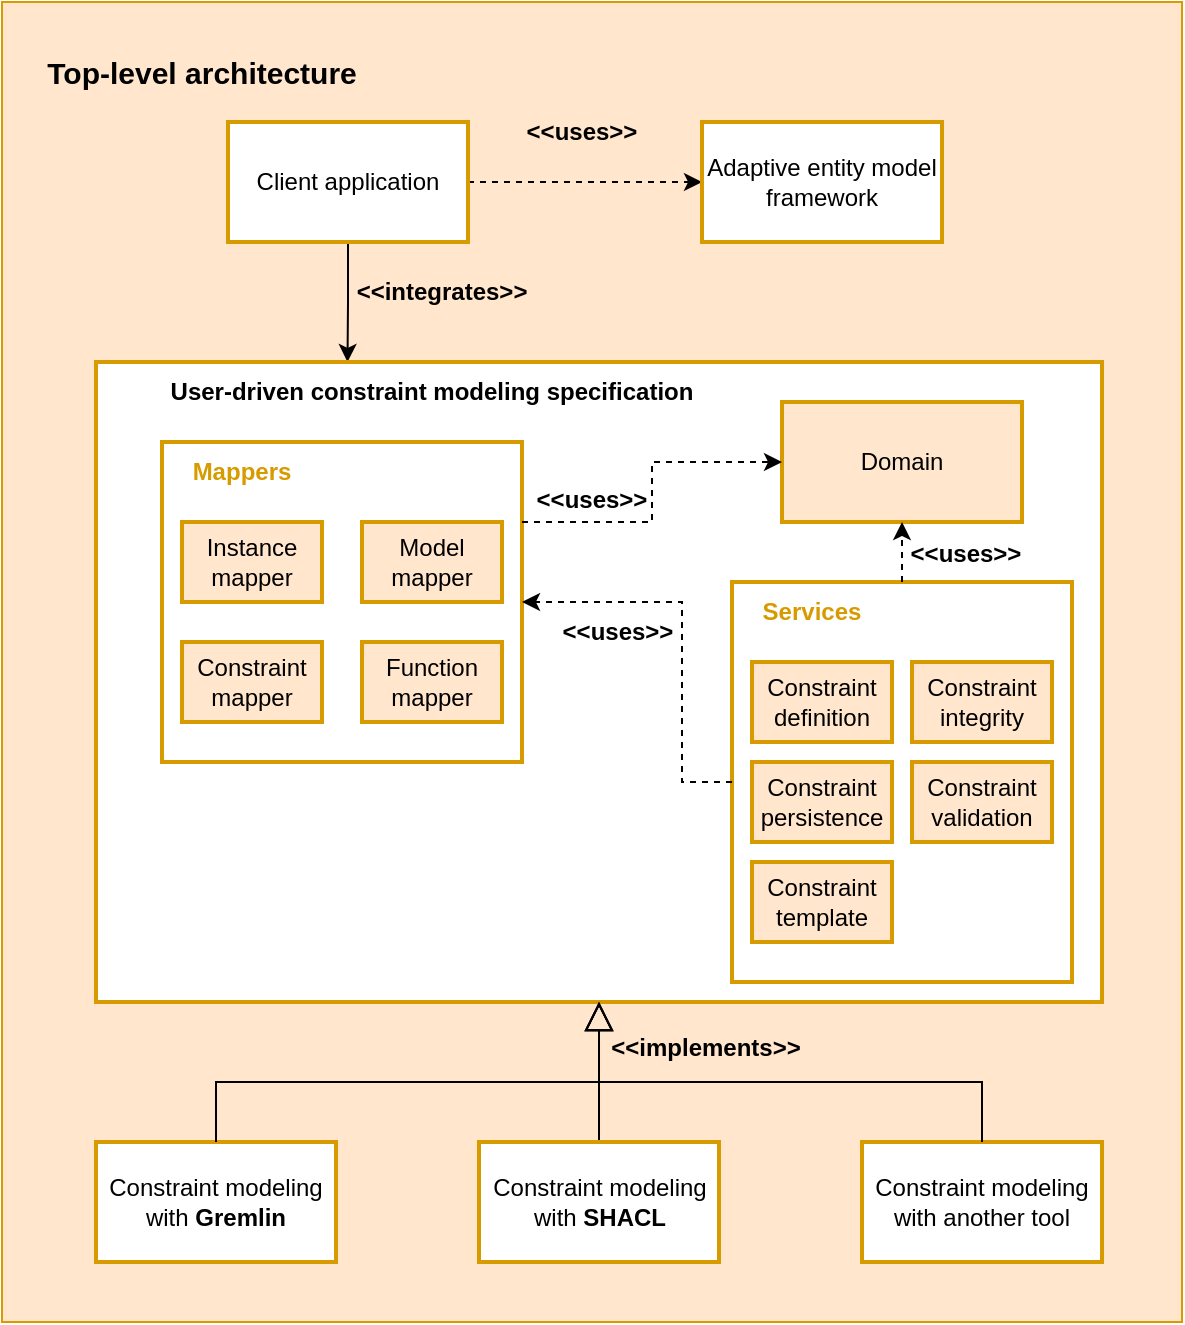 <mxfile version="21.0.6" type="device"><diagram name="Page-1" id="5W_8v7_-2zJXCo4iU_aC"><mxGraphModel dx="1434" dy="717" grid="1" gridSize="10" guides="1" tooltips="1" connect="1" arrows="1" fold="1" page="1" pageScale="1" pageWidth="850" pageHeight="1100" math="0" shadow="0"><root><mxCell id="0"/><mxCell id="1" parent="0"/><mxCell id="k8BxVOXbFzFIYFyCV7vD-50" value="" style="rounded=0;whiteSpace=wrap;html=1;strokeColor=#d79b00;strokeWidth=1;fillColor=#ffe6cc;" parent="1" vertex="1"><mxGeometry x="10" y="60" width="590" height="660" as="geometry"/></mxCell><mxCell id="k8BxVOXbFzFIYFyCV7vD-3" style="edgeStyle=orthogonalEdgeStyle;rounded=0;orthogonalLoop=1;jettySize=auto;html=1;exitX=1;exitY=0.5;exitDx=0;exitDy=0;entryX=0;entryY=0.5;entryDx=0;entryDy=0;dashed=1;" parent="1" source="k8BxVOXbFzFIYFyCV7vD-1" target="k8BxVOXbFzFIYFyCV7vD-2" edge="1"><mxGeometry relative="1" as="geometry"/></mxCell><mxCell id="k8BxVOXbFzFIYFyCV7vD-5" style="edgeStyle=orthogonalEdgeStyle;rounded=0;orthogonalLoop=1;jettySize=auto;html=1;exitX=0.5;exitY=1;exitDx=0;exitDy=0;entryX=0.25;entryY=0;entryDx=0;entryDy=0;" parent="1" source="k8BxVOXbFzFIYFyCV7vD-1" target="k8BxVOXbFzFIYFyCV7vD-4" edge="1"><mxGeometry relative="1" as="geometry"/></mxCell><mxCell id="k8BxVOXbFzFIYFyCV7vD-1" value="Client application" style="rounded=0;whiteSpace=wrap;html=1;fillColor=#FFFFFF;strokeColor=#d79b00;strokeWidth=2;" parent="1" vertex="1"><mxGeometry x="123" y="120" width="120" height="60" as="geometry"/></mxCell><mxCell id="k8BxVOXbFzFIYFyCV7vD-2" value="Adaptive entity model framework" style="rounded=0;whiteSpace=wrap;html=1;fillColor=default;strokeColor=#d79b00;strokeWidth=2;" parent="1" vertex="1"><mxGeometry x="360" y="120" width="120" height="60" as="geometry"/></mxCell><mxCell id="k8BxVOXbFzFIYFyCV7vD-4" value="" style="rounded=0;whiteSpace=wrap;html=1;fillColor=#FFFFFF;strokeColor=#d79b00;strokeWidth=2;" parent="1" vertex="1"><mxGeometry x="57" y="240" width="503" height="320" as="geometry"/></mxCell><mxCell id="k8BxVOXbFzFIYFyCV7vD-7" value="Domain" style="rounded=0;whiteSpace=wrap;html=1;fillColor=#ffe6cc;strokeColor=#d79b00;strokeWidth=2;" parent="1" vertex="1"><mxGeometry x="400" y="260" width="120" height="60" as="geometry"/></mxCell><mxCell id="k8BxVOXbFzFIYFyCV7vD-10" value="&lt;b&gt;User-driven constraint modeling specification&lt;/b&gt;" style="text;html=1;strokeColor=none;fillColor=none;align=center;verticalAlign=middle;whiteSpace=wrap;rounded=0;" parent="1" vertex="1"><mxGeometry x="90" y="240" width="270" height="30" as="geometry"/></mxCell><mxCell id="k8BxVOXbFzFIYFyCV7vD-17" value="" style="group" parent="1" vertex="1" connectable="0"><mxGeometry x="90" y="280" width="180" height="160" as="geometry"/></mxCell><mxCell id="k8BxVOXbFzFIYFyCV7vD-9" value="" style="rounded=0;whiteSpace=wrap;html=1;strokeWidth=2;strokeColor=#D79B00;" parent="k8BxVOXbFzFIYFyCV7vD-17" vertex="1"><mxGeometry width="180" height="160" as="geometry"/></mxCell><mxCell id="k8BxVOXbFzFIYFyCV7vD-11" value="&lt;b&gt;&lt;font color=&quot;#d79b00&quot;&gt;Mappers&lt;/font&gt;&lt;/b&gt;" style="text;html=1;strokeColor=none;fillColor=none;align=center;verticalAlign=middle;whiteSpace=wrap;rounded=0;" parent="k8BxVOXbFzFIYFyCV7vD-17" vertex="1"><mxGeometry x="10" width="60" height="30" as="geometry"/></mxCell><mxCell id="k8BxVOXbFzFIYFyCV7vD-12" value="Instance mapper" style="rounded=0;whiteSpace=wrap;html=1;fillColor=#ffe6cc;strokeColor=#d79b00;strokeWidth=2;" parent="k8BxVOXbFzFIYFyCV7vD-17" vertex="1"><mxGeometry x="10" y="40" width="70" height="40" as="geometry"/></mxCell><mxCell id="k8BxVOXbFzFIYFyCV7vD-13" value="Model mapper" style="rounded=0;whiteSpace=wrap;html=1;fillColor=#ffe6cc;strokeColor=#d79b00;strokeWidth=2;" parent="k8BxVOXbFzFIYFyCV7vD-17" vertex="1"><mxGeometry x="100" y="40" width="70" height="40" as="geometry"/></mxCell><mxCell id="k8BxVOXbFzFIYFyCV7vD-14" value="Constraint mapper" style="rounded=0;whiteSpace=wrap;html=1;fillColor=#ffe6cc;strokeColor=#d79b00;strokeWidth=2;" parent="k8BxVOXbFzFIYFyCV7vD-17" vertex="1"><mxGeometry x="10" y="100" width="70" height="40" as="geometry"/></mxCell><mxCell id="DKzoq-AEaDUpnMmbqYa1-1" value="Function mapper" style="rounded=0;whiteSpace=wrap;html=1;fillColor=#ffe6cc;strokeColor=#d79b00;strokeWidth=2;" vertex="1" parent="k8BxVOXbFzFIYFyCV7vD-17"><mxGeometry x="100" y="100" width="70" height="40" as="geometry"/></mxCell><mxCell id="k8BxVOXbFzFIYFyCV7vD-27" value="" style="group" parent="1" vertex="1" connectable="0"><mxGeometry x="375" y="350" width="170" height="200" as="geometry"/></mxCell><mxCell id="k8BxVOXbFzFIYFyCV7vD-19" value="" style="rounded=0;whiteSpace=wrap;html=1;strokeWidth=2;strokeColor=#D79B00;" parent="k8BxVOXbFzFIYFyCV7vD-27" vertex="1"><mxGeometry width="170" height="200" as="geometry"/></mxCell><mxCell id="k8BxVOXbFzFIYFyCV7vD-20" value="&lt;font color=&quot;#d79b00&quot;&gt;&lt;b&gt;Services&lt;/b&gt;&lt;/font&gt;" style="text;html=1;strokeColor=none;fillColor=none;align=center;verticalAlign=middle;whiteSpace=wrap;rounded=0;" parent="k8BxVOXbFzFIYFyCV7vD-27" vertex="1"><mxGeometry x="10" width="60" height="30" as="geometry"/></mxCell><mxCell id="k8BxVOXbFzFIYFyCV7vD-21" value="Constraint definition" style="rounded=0;whiteSpace=wrap;html=1;fillColor=#ffe6cc;strokeColor=#d79b00;strokeWidth=2;" parent="k8BxVOXbFzFIYFyCV7vD-27" vertex="1"><mxGeometry x="10" y="40" width="70" height="40" as="geometry"/></mxCell><mxCell id="k8BxVOXbFzFIYFyCV7vD-22" value="Constraint integrity" style="rounded=0;whiteSpace=wrap;html=1;fillColor=#ffe6cc;strokeColor=#d79b00;strokeWidth=2;" parent="k8BxVOXbFzFIYFyCV7vD-27" vertex="1"><mxGeometry x="90" y="40" width="70" height="40" as="geometry"/></mxCell><mxCell id="k8BxVOXbFzFIYFyCV7vD-23" value="Constraint persistence" style="rounded=0;whiteSpace=wrap;html=1;fillColor=#ffe6cc;strokeColor=#d79b00;strokeWidth=2;" parent="k8BxVOXbFzFIYFyCV7vD-27" vertex="1"><mxGeometry x="10" y="90" width="70" height="40" as="geometry"/></mxCell><mxCell id="k8BxVOXbFzFIYFyCV7vD-25" value="Constraint validation" style="rounded=0;whiteSpace=wrap;html=1;fillColor=#ffe6cc;strokeColor=#d79b00;strokeWidth=2;" parent="k8BxVOXbFzFIYFyCV7vD-27" vertex="1"><mxGeometry x="90" y="90" width="70" height="40" as="geometry"/></mxCell><mxCell id="k8BxVOXbFzFIYFyCV7vD-26" value="Constraint template" style="rounded=0;whiteSpace=wrap;html=1;fillColor=#ffe6cc;strokeColor=#d79b00;strokeWidth=2;" parent="k8BxVOXbFzFIYFyCV7vD-27" vertex="1"><mxGeometry x="10" y="140" width="70" height="40" as="geometry"/></mxCell><mxCell id="k8BxVOXbFzFIYFyCV7vD-30" style="edgeStyle=orthogonalEdgeStyle;rounded=0;orthogonalLoop=1;jettySize=auto;html=1;exitX=0.5;exitY=0;exitDx=0;exitDy=0;entryX=0.5;entryY=1;entryDx=0;entryDy=0;dashed=1;" parent="1" source="k8BxVOXbFzFIYFyCV7vD-19" target="k8BxVOXbFzFIYFyCV7vD-7" edge="1"><mxGeometry relative="1" as="geometry"/></mxCell><mxCell id="k8BxVOXbFzFIYFyCV7vD-31" style="edgeStyle=orthogonalEdgeStyle;rounded=0;orthogonalLoop=1;jettySize=auto;html=1;exitX=0;exitY=0.5;exitDx=0;exitDy=0;entryX=1;entryY=0.5;entryDx=0;entryDy=0;dashed=1;" parent="1" source="k8BxVOXbFzFIYFyCV7vD-19" target="k8BxVOXbFzFIYFyCV7vD-9" edge="1"><mxGeometry relative="1" as="geometry"><Array as="points"><mxPoint x="350" y="450"/><mxPoint x="350" y="360"/></Array></mxGeometry></mxCell><mxCell id="k8BxVOXbFzFIYFyCV7vD-32" value="&lt;b&gt;&amp;lt;&amp;lt;uses&amp;gt;&amp;gt;&lt;/b&gt;" style="text;html=1;strokeColor=none;fillColor=none;align=center;verticalAlign=middle;whiteSpace=wrap;rounded=0;" parent="1" vertex="1"><mxGeometry x="288" y="360" width="60" height="30" as="geometry"/></mxCell><mxCell id="k8BxVOXbFzFIYFyCV7vD-33" value="&lt;b&gt;&amp;lt;&amp;lt;uses&amp;gt;&amp;gt;&lt;/b&gt;" style="text;html=1;strokeColor=none;fillColor=none;align=center;verticalAlign=middle;whiteSpace=wrap;rounded=0;" parent="1" vertex="1"><mxGeometry x="462" y="321" width="60" height="30" as="geometry"/></mxCell><mxCell id="k8BxVOXbFzFIYFyCV7vD-34" value="&lt;b&gt;&amp;lt;&amp;lt;uses&amp;gt;&amp;gt;&lt;/b&gt;" style="text;html=1;strokeColor=none;fillColor=none;align=center;verticalAlign=middle;whiteSpace=wrap;rounded=0;" parent="1" vertex="1"><mxGeometry x="270" y="110" width="60" height="30" as="geometry"/></mxCell><mxCell id="k8BxVOXbFzFIYFyCV7vD-35" value="&lt;b&gt;&amp;lt;&amp;lt;integrates&amp;gt;&amp;gt;&lt;/b&gt;" style="text;html=1;strokeColor=none;fillColor=none;align=center;verticalAlign=middle;whiteSpace=wrap;rounded=0;" parent="1" vertex="1"><mxGeometry x="200" y="190" width="60" height="30" as="geometry"/></mxCell><mxCell id="k8BxVOXbFzFIYFyCV7vD-36" value="Constraint modeling with &lt;b&gt;Gremlin&lt;/b&gt;" style="rounded=0;whiteSpace=wrap;html=1;fillColor=default;strokeColor=#d79b00;strokeWidth=2;" parent="1" vertex="1"><mxGeometry x="57" y="630" width="120" height="60" as="geometry"/></mxCell><mxCell id="k8BxVOXbFzFIYFyCV7vD-37" value="Constraint modeling with another tool" style="rounded=0;whiteSpace=wrap;html=1;fillColor=default;strokeColor=#d79b00;strokeWidth=2;" parent="1" vertex="1"><mxGeometry x="440" y="630" width="120" height="60" as="geometry"/></mxCell><mxCell id="k8BxVOXbFzFIYFyCV7vD-45" style="edgeStyle=orthogonalEdgeStyle;rounded=0;orthogonalLoop=1;jettySize=auto;html=1;exitX=0.5;exitY=0;exitDx=0;exitDy=0;endSize=12;endArrow=block;endFill=0;strokeWidth=1;strokeColor=#000000;" parent="1" source="k8BxVOXbFzFIYFyCV7vD-38" target="k8BxVOXbFzFIYFyCV7vD-4" edge="1"><mxGeometry relative="1" as="geometry"/></mxCell><mxCell id="k8BxVOXbFzFIYFyCV7vD-38" value="Constraint modeling with &lt;b&gt;SHACL&lt;/b&gt;" style="rounded=0;whiteSpace=wrap;html=1;fillColor=default;strokeColor=#d79b00;strokeWidth=2;" parent="1" vertex="1"><mxGeometry x="248.5" y="630" width="120" height="60" as="geometry"/></mxCell><mxCell id="k8BxVOXbFzFIYFyCV7vD-47" style="edgeStyle=orthogonalEdgeStyle;rounded=0;orthogonalLoop=1;jettySize=auto;html=1;endSize=12;endArrow=block;endFill=0;strokeWidth=1;strokeColor=#000000;" parent="1" source="k8BxVOXbFzFIYFyCV7vD-37" target="k8BxVOXbFzFIYFyCV7vD-4" edge="1"><mxGeometry relative="1" as="geometry"><mxPoint x="319" y="640" as="sourcePoint"/><mxPoint x="319" y="570" as="targetPoint"/></mxGeometry></mxCell><mxCell id="k8BxVOXbFzFIYFyCV7vD-48" style="edgeStyle=orthogonalEdgeStyle;rounded=0;orthogonalLoop=1;jettySize=auto;html=1;endSize=12;endArrow=block;endFill=0;strokeWidth=1;strokeColor=#000000;" parent="1" source="k8BxVOXbFzFIYFyCV7vD-36" target="k8BxVOXbFzFIYFyCV7vD-4" edge="1"><mxGeometry relative="1" as="geometry"><mxPoint x="329" y="650" as="sourcePoint"/><mxPoint x="329" y="580" as="targetPoint"/></mxGeometry></mxCell><mxCell id="k8BxVOXbFzFIYFyCV7vD-49" value="&lt;b&gt;&amp;lt;&amp;lt;implements&amp;gt;&amp;gt;&lt;/b&gt;" style="text;html=1;strokeColor=none;fillColor=none;align=center;verticalAlign=middle;whiteSpace=wrap;rounded=0;" parent="1" vertex="1"><mxGeometry x="332" y="568" width="60" height="30" as="geometry"/></mxCell><mxCell id="k8BxVOXbFzFIYFyCV7vD-51" value="&lt;font style=&quot;font-size: 15px;&quot;&gt;&lt;b&gt;Top-level architecture&lt;/b&gt;&lt;/font&gt;" style="text;html=1;strokeColor=none;fillColor=none;align=center;verticalAlign=middle;whiteSpace=wrap;rounded=0;" parent="1" vertex="1"><mxGeometry x="30" y="80" width="160" height="30" as="geometry"/></mxCell><mxCell id="k8BxVOXbFzFIYFyCV7vD-52" style="edgeStyle=orthogonalEdgeStyle;rounded=0;orthogonalLoop=1;jettySize=auto;html=1;exitX=1;exitY=0.25;exitDx=0;exitDy=0;entryX=0;entryY=0.5;entryDx=0;entryDy=0;dashed=1;" parent="1" source="k8BxVOXbFzFIYFyCV7vD-9" target="k8BxVOXbFzFIYFyCV7vD-7" edge="1"><mxGeometry relative="1" as="geometry"/></mxCell><mxCell id="k8BxVOXbFzFIYFyCV7vD-53" value="&lt;b&gt;&amp;lt;&amp;lt;uses&amp;gt;&amp;gt;&lt;/b&gt;" style="text;html=1;strokeColor=none;fillColor=none;align=center;verticalAlign=middle;whiteSpace=wrap;rounded=0;" parent="1" vertex="1"><mxGeometry x="275" y="294" width="60" height="30" as="geometry"/></mxCell></root></mxGraphModel></diagram></mxfile>
